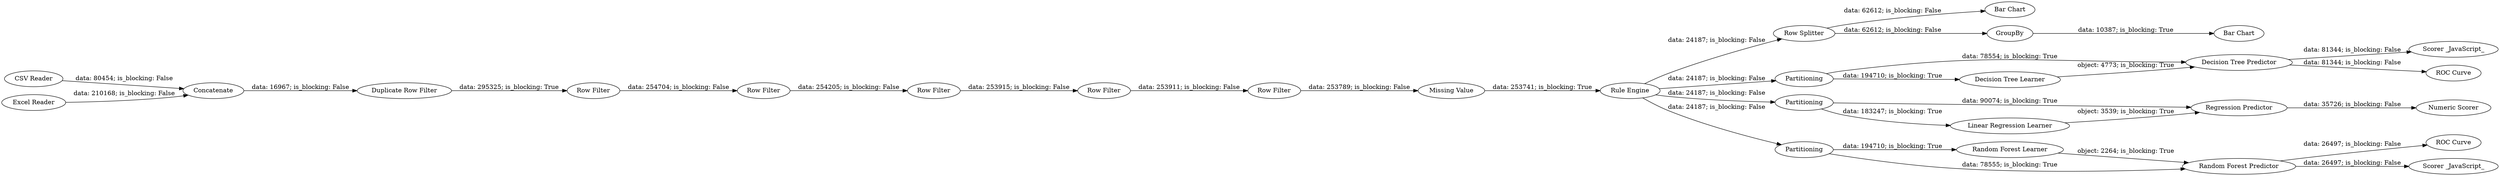 digraph {
	"-7911701082855383145_24" [label="Regression Predictor"]
	"-7911701082855383145_8" [label="Bar Chart"]
	"-7911701082855383145_23" [label="Linear Regression Learner"]
	"-7911701082855383145_1" [label="CSV Reader"]
	"-7911701082855383145_6" [label="Row Splitter"]
	"-7911701082855383145_11" [label="Decision Tree Predictor"]
	"8712011372162980205_28" [label="Row Filter"]
	"-7911701082855383145_22" [label="ROC Curve"]
	"8712011372162980205_30" [label="Row Filter"]
	"-7911701082855383145_13" [label=Partitioning]
	"-7911701082855383145_26" [label=Partitioning]
	"-7911701082855383145_34" [label="Scorer _JavaScript_"]
	"-7911701082855383145_3" [label=Concatenate]
	"-7911701082855383145_10" [label="Decision Tree Learner"]
	"-7911701082855383145_27" [label="Numeric Scorer"]
	"-7911701082855383145_9" [label="Bar Chart"]
	"8712011372162980205_31" [label="Duplicate Row Filter"]
	"8712011372162980205_32" [label="Row Filter"]
	"8712011372162980205_33" [label="Missing Value"]
	"-7911701082855383145_19" [label="Random Forest Learner"]
	"-7911701082855383145_20" [label="Random Forest Predictor"]
	"8712011372162980205_25" [label="Row Filter"]
	"-7911701082855383145_33" [label="Scorer _JavaScript_"]
	"8712011372162980205_5" [label="Rule Engine"]
	"-7911701082855383145_2" [label="Excel Reader"]
	"-7911701082855383145_12" [label="ROC Curve"]
	"8712011372162980205_29" [label="Row Filter"]
	"-7911701082855383145_7" [label=GroupBy]
	"-7911701082855383145_21" [label=Partitioning]
	"-7911701082855383145_1" -> "-7911701082855383145_3" [label="data: 80454; is_blocking: False"]
	"-7911701082855383145_11" -> "-7911701082855383145_12" [label="data: 81344; is_blocking: False"]
	"-7911701082855383145_10" -> "-7911701082855383145_11" [label="object: 4773; is_blocking: True"]
	"-7911701082855383145_6" -> "-7911701082855383145_7" [label="data: 62612; is_blocking: False"]
	"-7911701082855383145_26" -> "-7911701082855383145_23" [label="data: 183247; is_blocking: True"]
	"-7911701082855383145_11" -> "-7911701082855383145_34" [label="data: 81344; is_blocking: False"]
	"-7911701082855383145_20" -> "-7911701082855383145_33" [label="data: 26497; is_blocking: False"]
	"8712011372162980205_29" -> "8712011372162980205_28" [label="data: 254205; is_blocking: False"]
	"8712011372162980205_5" -> "-7911701082855383145_6" [label="data: 24187; is_blocking: False"]
	"-7911701082855383145_13" -> "-7911701082855383145_10" [label="data: 194710; is_blocking: True"]
	"8712011372162980205_5" -> "-7911701082855383145_13" [label="data: 24187; is_blocking: False"]
	"8712011372162980205_5" -> "-7911701082855383145_26" [label="data: 24187; is_blocking: False"]
	"8712011372162980205_5" -> "-7911701082855383145_21" [label="data: 24187; is_blocking: False"]
	"-7911701082855383145_23" -> "-7911701082855383145_24" [label="object: 3539; is_blocking: True"]
	"8712011372162980205_30" -> "8712011372162980205_29" [label="data: 254704; is_blocking: False"]
	"8712011372162980205_25" -> "8712011372162980205_32" [label="data: 253911; is_blocking: False"]
	"-7911701082855383145_2" -> "-7911701082855383145_3" [label="data: 210168; is_blocking: False"]
	"-7911701082855383145_26" -> "-7911701082855383145_24" [label="data: 90074; is_blocking: True"]
	"-7911701082855383145_13" -> "-7911701082855383145_11" [label="data: 78554; is_blocking: True"]
	"-7911701082855383145_19" -> "-7911701082855383145_20" [label="object: 2264; is_blocking: True"]
	"-7911701082855383145_21" -> "-7911701082855383145_20" [label="data: 78555; is_blocking: True"]
	"8712011372162980205_28" -> "8712011372162980205_25" [label="data: 253915; is_blocking: False"]
	"-7911701082855383145_7" -> "-7911701082855383145_8" [label="data: 10387; is_blocking: True"]
	"-7911701082855383145_6" -> "-7911701082855383145_9" [label="data: 62612; is_blocking: False"]
	"8712011372162980205_31" -> "8712011372162980205_30" [label="data: 295325; is_blocking: True"]
	"8712011372162980205_33" -> "8712011372162980205_5" [label="data: 253741; is_blocking: True"]
	"-7911701082855383145_24" -> "-7911701082855383145_27" [label="data: 35726; is_blocking: False"]
	"-7911701082855383145_21" -> "-7911701082855383145_19" [label="data: 194710; is_blocking: True"]
	"-7911701082855383145_20" -> "-7911701082855383145_22" [label="data: 26497; is_blocking: False"]
	"8712011372162980205_32" -> "8712011372162980205_33" [label="data: 253789; is_blocking: False"]
	"-7911701082855383145_3" -> "8712011372162980205_31" [label="data: 16967; is_blocking: False"]
	rankdir=LR
}
